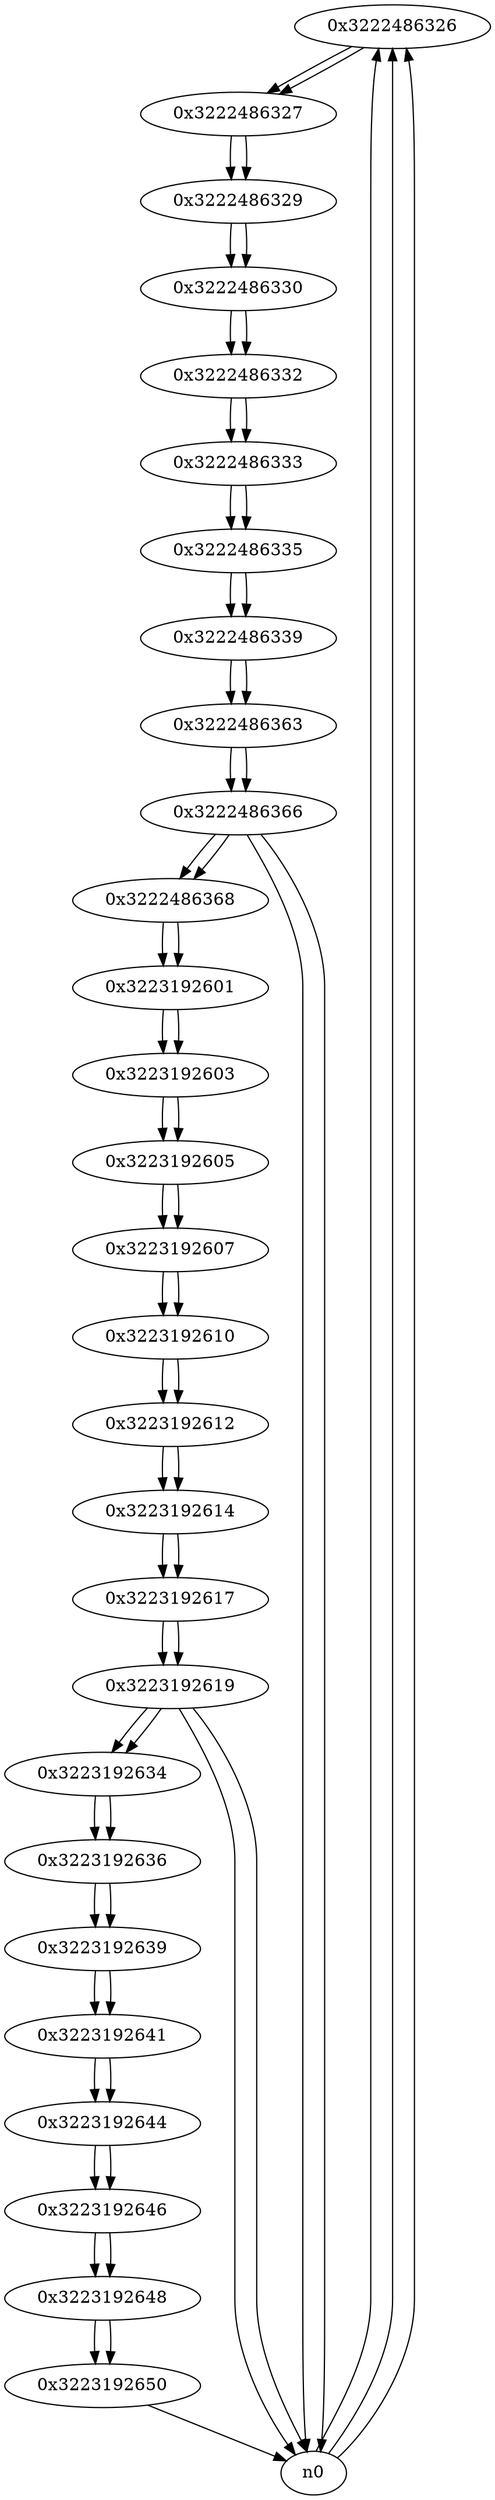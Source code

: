 digraph G{
/* nodes */
  n1 [label="0x3222486326"]
  n2 [label="0x3222486327"]
  n3 [label="0x3222486329"]
  n4 [label="0x3222486330"]
  n5 [label="0x3222486332"]
  n6 [label="0x3222486333"]
  n7 [label="0x3222486335"]
  n8 [label="0x3222486339"]
  n9 [label="0x3222486363"]
  n10 [label="0x3222486366"]
  n11 [label="0x3222486368"]
  n12 [label="0x3223192601"]
  n13 [label="0x3223192603"]
  n14 [label="0x3223192605"]
  n15 [label="0x3223192607"]
  n16 [label="0x3223192610"]
  n17 [label="0x3223192612"]
  n18 [label="0x3223192614"]
  n19 [label="0x3223192617"]
  n20 [label="0x3223192619"]
  n21 [label="0x3223192634"]
  n22 [label="0x3223192636"]
  n23 [label="0x3223192639"]
  n24 [label="0x3223192641"]
  n25 [label="0x3223192644"]
  n26 [label="0x3223192646"]
  n27 [label="0x3223192648"]
  n28 [label="0x3223192650"]
/* edges */
n1 -> n2;
n0 -> n1;
n0 -> n1;
n0 -> n1;
n2 -> n3;
n1 -> n2;
n3 -> n4;
n2 -> n3;
n4 -> n5;
n3 -> n4;
n5 -> n6;
n4 -> n5;
n6 -> n7;
n5 -> n6;
n7 -> n8;
n6 -> n7;
n8 -> n9;
n7 -> n8;
n9 -> n10;
n8 -> n9;
n10 -> n11;
n10 -> n0;
n10 -> n0;
n9 -> n10;
n11 -> n12;
n10 -> n11;
n12 -> n13;
n11 -> n12;
n13 -> n14;
n12 -> n13;
n14 -> n15;
n13 -> n14;
n15 -> n16;
n14 -> n15;
n16 -> n17;
n15 -> n16;
n17 -> n18;
n16 -> n17;
n18 -> n19;
n17 -> n18;
n19 -> n20;
n18 -> n19;
n20 -> n21;
n20 -> n0;
n20 -> n0;
n19 -> n20;
n21 -> n22;
n20 -> n21;
n22 -> n23;
n21 -> n22;
n23 -> n24;
n22 -> n23;
n24 -> n25;
n23 -> n24;
n25 -> n26;
n24 -> n25;
n26 -> n27;
n25 -> n26;
n27 -> n28;
n26 -> n27;
n28 -> n0;
n27 -> n28;
}
